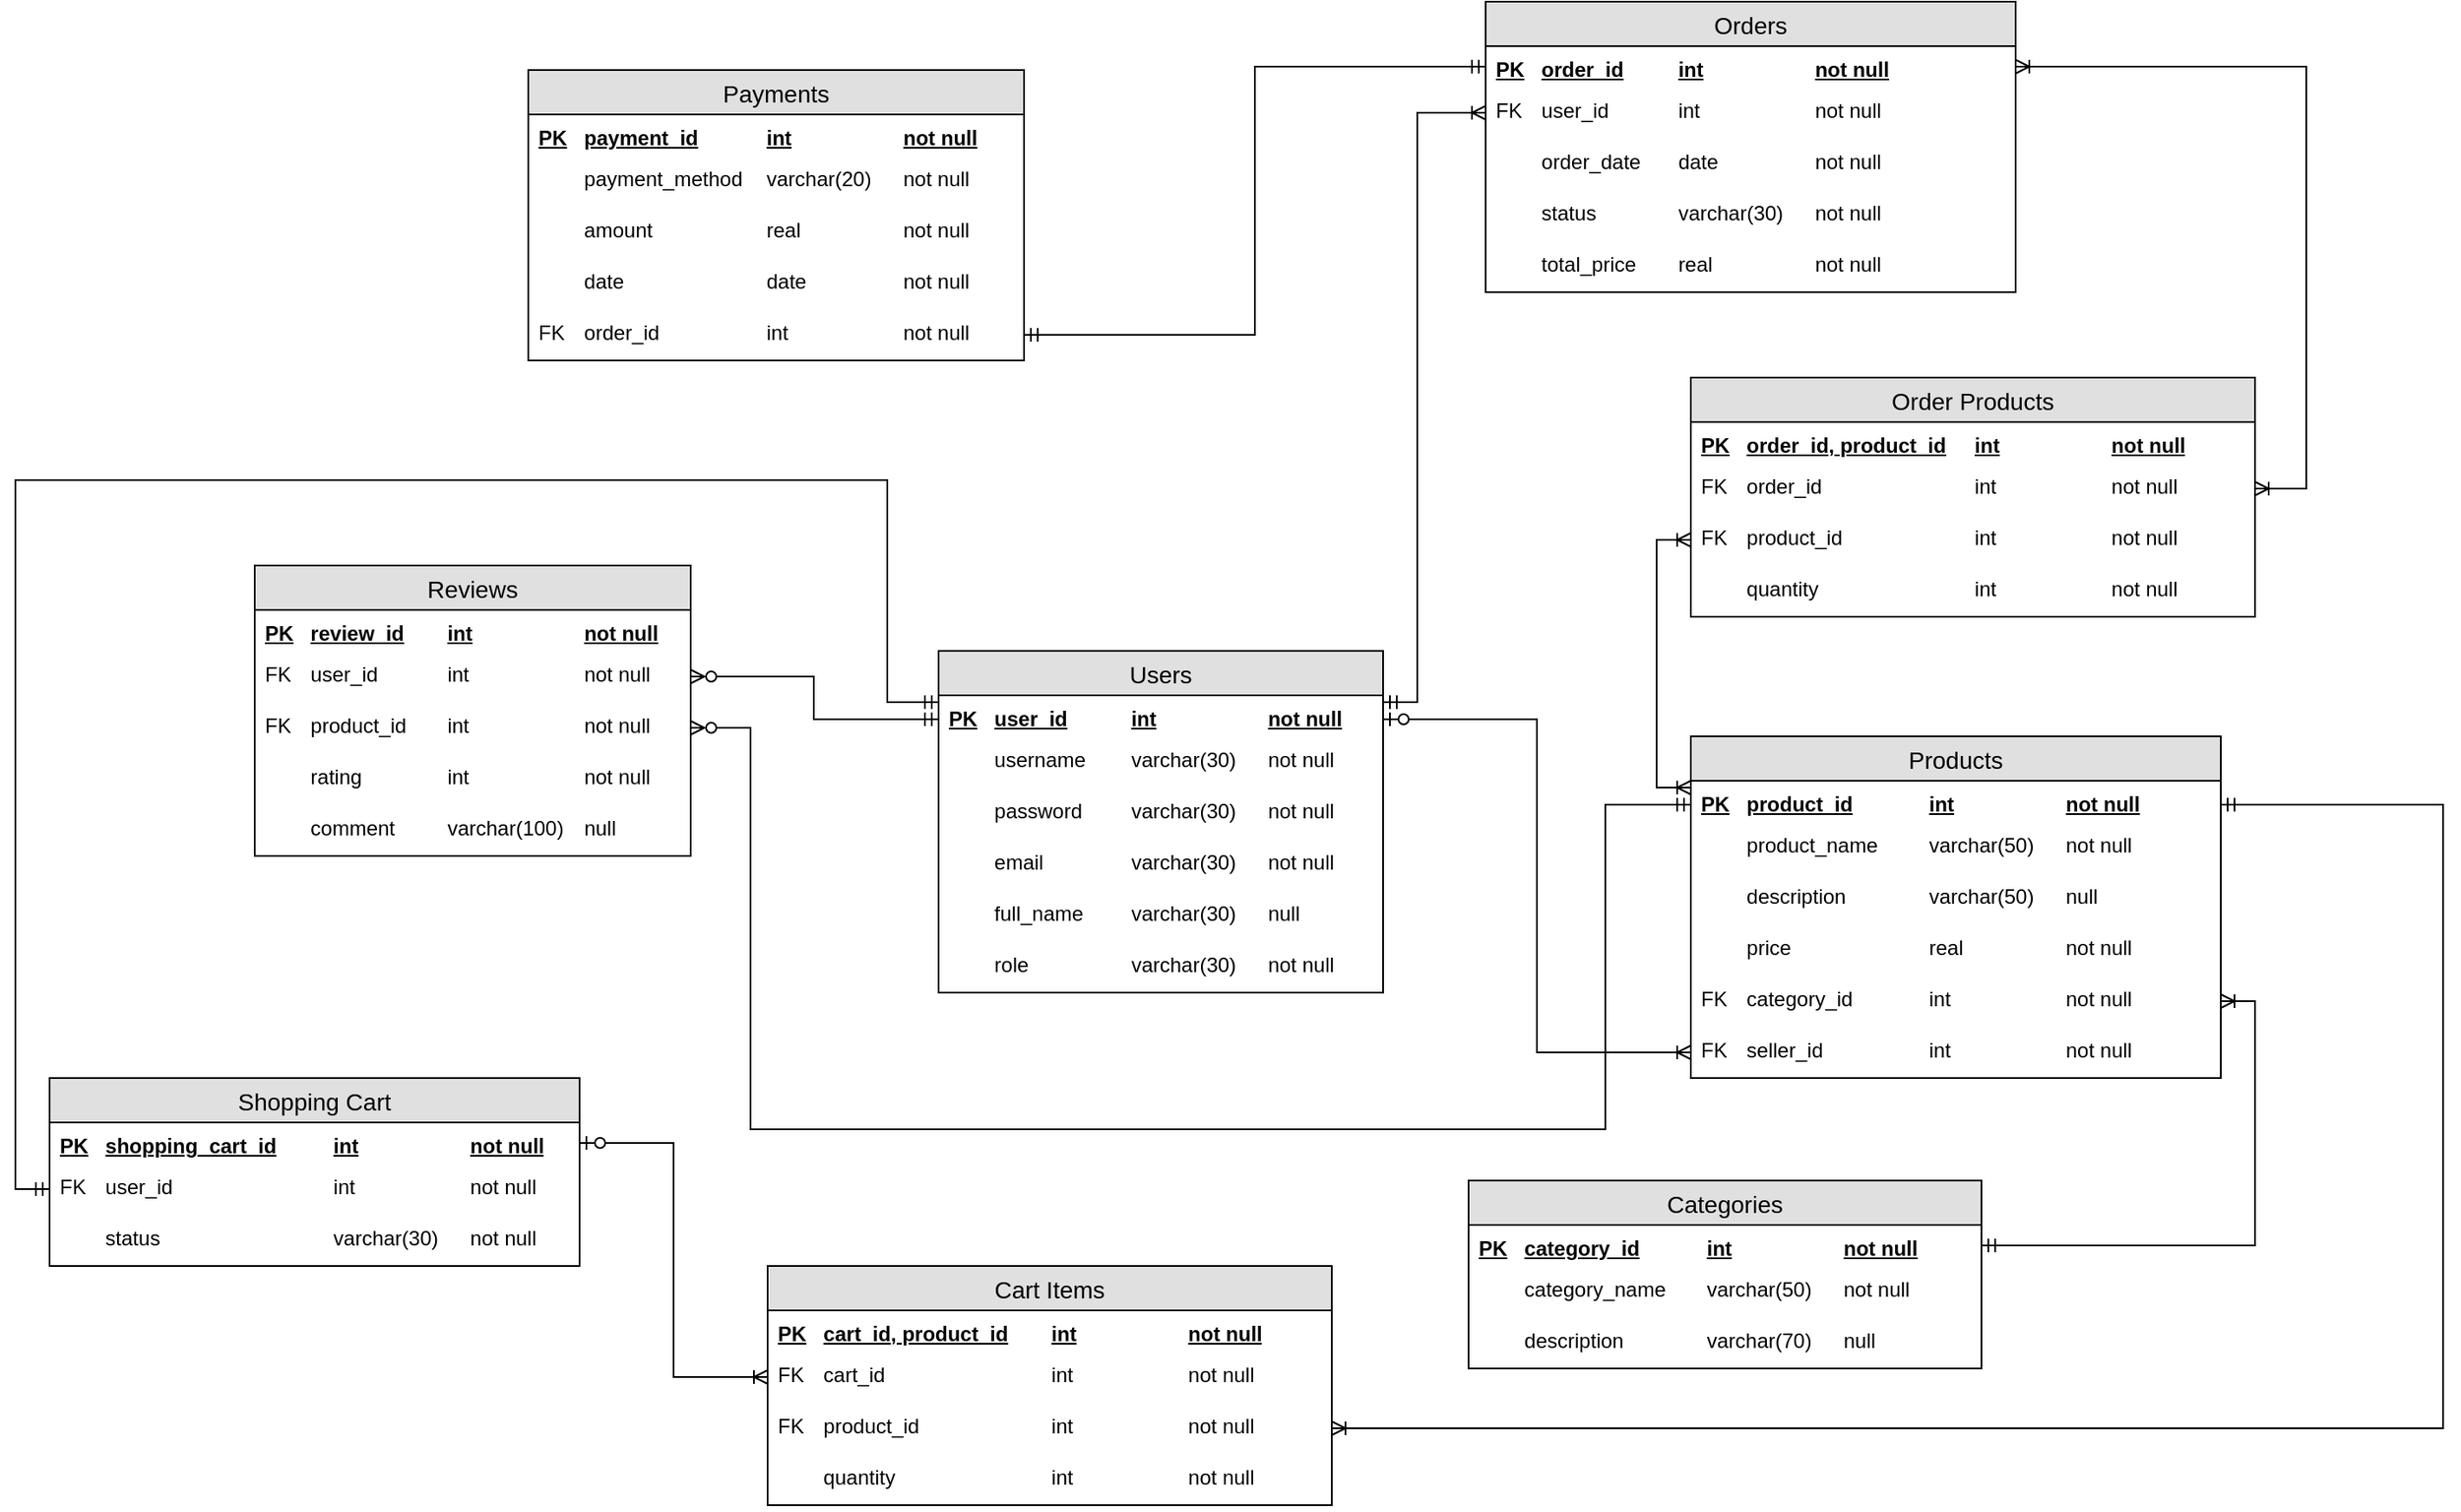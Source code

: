 <mxfile version="24.9.1">
  <diagram name="Страница-1" id="bAq_oyOtdO3uQ20g-3QO">
    <mxGraphModel grid="1" page="1" gridSize="10" guides="1" tooltips="1" connect="1" arrows="1" fold="1" pageScale="1" pageWidth="827" pageHeight="1169" math="0" shadow="0">
      <root>
        <mxCell id="0" />
        <mxCell id="1" parent="0" />
        <mxCell id="aNK-m1RsVp6cbthHz4e0-14" value="Users" style="swimlane;fontStyle=0;childLayout=stackLayout;horizontal=1;startSize=26;horizontalStack=0;resizeParent=1;resizeParentMax=0;resizeLast=0;collapsible=1;marginBottom=0;align=center;fontSize=14;fillColor=#E0E0E0;" vertex="1" parent="1">
          <mxGeometry x="190" y="480" width="260" height="200" as="geometry" />
        </mxCell>
        <mxCell id="aNK-m1RsVp6cbthHz4e0-15" value="&lt;span style=&quot;font-weight: 700; text-decoration-line: underline;&quot;&gt;PK&lt;span style=&quot;white-space: pre;&quot;&gt;&#x9;&lt;/span&gt;user_id&lt;/span&gt;&lt;span style=&quot;font-weight: 700; white-space: pre;&quot;&gt;&#x9;&lt;/span&gt;&lt;span style=&quot;font-weight: 700; white-space: pre;&quot;&gt;&#x9;&lt;/span&gt;&lt;span style=&quot;font-weight: 700; text-decoration-line: underline;&quot;&gt;int&lt;/span&gt;&lt;span style=&quot;font-weight: 700; white-space: pre;&quot;&gt;&#x9;&lt;/span&gt;&lt;span style=&quot;font-weight: 700; white-space: pre;&quot;&gt;&#x9;&lt;span style=&quot;white-space: pre;&quot;&gt;&#x9;&lt;/span&gt;&lt;/span&gt;&lt;span style=&quot;font-weight: 700; text-decoration-line: underline;&quot;&gt;not null&lt;/span&gt;" style="text;strokeColor=none;fillColor=none;spacingLeft=4;spacingRight=4;overflow=hidden;rotatable=0;points=[[0,0.5],[1,0.5]];portConstraint=eastwest;fontSize=12;whiteSpace=wrap;html=1;" vertex="1" parent="aNK-m1RsVp6cbthHz4e0-14">
          <mxGeometry y="26" width="260" height="24" as="geometry" />
        </mxCell>
        <mxCell id="aNK-m1RsVp6cbthHz4e0-16" value="&lt;span style=&quot;white-space: pre;&quot;&gt;&#x9;&lt;/span&gt;username&amp;nbsp;&lt;span style=&quot;white-space: pre;&quot;&gt;&#x9;&lt;/span&gt;varchar(30)&lt;span style=&quot;white-space: pre;&quot;&gt;&#x9;&lt;/span&gt;not null" style="text;strokeColor=none;fillColor=none;spacingLeft=4;spacingRight=4;overflow=hidden;rotatable=0;points=[[0,0.5],[1,0.5]];portConstraint=eastwest;fontSize=12;whiteSpace=wrap;html=1;" vertex="1" parent="aNK-m1RsVp6cbthHz4e0-14">
          <mxGeometry y="50" width="260" height="30" as="geometry" />
        </mxCell>
        <mxCell id="aNK-m1RsVp6cbthHz4e0-17" value="&lt;span style=&quot;white-space: pre;&quot;&gt;&#x9;&lt;/span&gt;password&amp;nbsp;&lt;span style=&quot;white-space: pre;&quot;&gt;&#x9;&lt;/span&gt;varchar(30)&amp;nbsp;&lt;span style=&quot;white-space: pre;&quot;&gt;&#x9;&lt;/span&gt;not null" style="text;strokeColor=none;fillColor=none;spacingLeft=4;spacingRight=4;overflow=hidden;rotatable=0;points=[[0,0.5],[1,0.5]];portConstraint=eastwest;fontSize=12;whiteSpace=wrap;html=1;" vertex="1" parent="aNK-m1RsVp6cbthHz4e0-14">
          <mxGeometry y="80" width="260" height="30" as="geometry" />
        </mxCell>
        <mxCell id="aNK-m1RsVp6cbthHz4e0-19" value="&lt;span style=&quot;white-space: pre;&quot;&gt;&#x9;&lt;/span&gt;email&lt;span style=&quot;white-space: pre;&quot;&gt;&#x9;&lt;/span&gt;&lt;span style=&quot;white-space: pre;&quot;&gt;&#x9;&lt;/span&gt;varchar(30)&amp;nbsp;&lt;span style=&quot;white-space: pre;&quot;&gt;&#x9;&lt;/span&gt;not null" style="text;strokeColor=none;fillColor=none;spacingLeft=4;spacingRight=4;overflow=hidden;rotatable=0;points=[[0,0.5],[1,0.5]];portConstraint=eastwest;fontSize=12;whiteSpace=wrap;html=1;" vertex="1" parent="aNK-m1RsVp6cbthHz4e0-14">
          <mxGeometry y="110" width="260" height="30" as="geometry" />
        </mxCell>
        <mxCell id="aNK-m1RsVp6cbthHz4e0-20" value="&lt;span style=&quot;white-space: pre;&quot;&gt;&#x9;&lt;/span&gt;full_name&lt;span style=&quot;white-space: pre;&quot;&gt;&#x9;&lt;/span&gt;varchar(30)&amp;nbsp;&lt;span style=&quot;white-space: pre;&quot;&gt;&#x9;&lt;/span&gt;null" style="text;strokeColor=none;fillColor=none;spacingLeft=4;spacingRight=4;overflow=hidden;rotatable=0;points=[[0,0.5],[1,0.5]];portConstraint=eastwest;fontSize=12;whiteSpace=wrap;html=1;" vertex="1" parent="aNK-m1RsVp6cbthHz4e0-14">
          <mxGeometry y="140" width="260" height="30" as="geometry" />
        </mxCell>
        <mxCell id="aNK-m1RsVp6cbthHz4e0-21" value="&lt;span style=&quot;white-space: pre;&quot;&gt;&#x9;&lt;/span&gt;role&lt;span style=&quot;white-space: pre;&quot;&gt;&#x9;&lt;/span&gt;&lt;span style=&quot;white-space: pre;&quot;&gt;&#x9;&lt;/span&gt;&lt;span style=&quot;white-space: pre;&quot;&gt;&#x9;&lt;/span&gt;varchar(30)&amp;nbsp;&lt;span style=&quot;white-space: pre;&quot;&gt;&#x9;&lt;/span&gt;not null" style="text;strokeColor=none;fillColor=none;spacingLeft=4;spacingRight=4;overflow=hidden;rotatable=0;points=[[0,0.5],[1,0.5]];portConstraint=eastwest;fontSize=12;whiteSpace=wrap;html=1;" vertex="1" parent="aNK-m1RsVp6cbthHz4e0-14">
          <mxGeometry y="170" width="260" height="30" as="geometry" />
        </mxCell>
        <mxCell id="aNK-m1RsVp6cbthHz4e0-22" value="Categories" style="swimlane;fontStyle=0;childLayout=stackLayout;horizontal=1;startSize=26;horizontalStack=0;resizeParent=1;resizeParentMax=0;resizeLast=0;collapsible=1;marginBottom=0;align=center;fontSize=14;fillColor=#E0E0E0;" vertex="1" parent="1">
          <mxGeometry x="500" y="790" width="300" height="110" as="geometry" />
        </mxCell>
        <mxCell id="aNK-m1RsVp6cbthHz4e0-23" value="&lt;span style=&quot;font-weight: 700; text-decoration-line: underline;&quot;&gt;PK&lt;span style=&quot;white-space: pre;&quot;&gt;&#x9;&lt;/span&gt;category_id&lt;/span&gt;&lt;span style=&quot;font-weight: 700; white-space: pre;&quot;&gt;&#x9;&lt;span style=&quot;white-space: pre;&quot;&gt;&#x9;&lt;/span&gt;&lt;/span&gt;&lt;span style=&quot;font-weight: 700; text-decoration-line: underline;&quot;&gt;int&lt;/span&gt;&lt;span style=&quot;font-weight: 700; white-space: pre;&quot;&gt;&#x9;&lt;/span&gt;&lt;span style=&quot;font-weight: 700; white-space: pre;&quot;&gt;&#x9;&lt;span style=&quot;white-space: pre;&quot;&gt;&#x9;&lt;/span&gt;&lt;/span&gt;&lt;span style=&quot;font-weight: 700; text-decoration-line: underline;&quot;&gt;not null&lt;/span&gt;" style="text;strokeColor=none;fillColor=none;spacingLeft=4;spacingRight=4;overflow=hidden;rotatable=0;points=[[0,0.5],[1,0.5]];portConstraint=eastwest;fontSize=12;whiteSpace=wrap;html=1;" vertex="1" parent="aNK-m1RsVp6cbthHz4e0-22">
          <mxGeometry y="26" width="300" height="24" as="geometry" />
        </mxCell>
        <mxCell id="aNK-m1RsVp6cbthHz4e0-24" value="&lt;span style=&quot;white-space: pre;&quot;&gt;&#x9;&lt;/span&gt;category_name&lt;span style=&quot;white-space: pre;&quot;&gt;&#x9;&lt;/span&gt;varchar(50)&lt;span style=&quot;white-space: pre;&quot;&gt;&#x9;&lt;/span&gt;not null" style="text;strokeColor=none;fillColor=none;spacingLeft=4;spacingRight=4;overflow=hidden;rotatable=0;points=[[0,0.5],[1,0.5]];portConstraint=eastwest;fontSize=12;whiteSpace=wrap;html=1;" vertex="1" parent="aNK-m1RsVp6cbthHz4e0-22">
          <mxGeometry y="50" width="300" height="30" as="geometry" />
        </mxCell>
        <mxCell id="aNK-m1RsVp6cbthHz4e0-25" value="&lt;span style=&quot;white-space: pre;&quot;&gt;&#x9;&lt;/span&gt;description&amp;nbsp;&lt;span style=&quot;white-space: pre;&quot;&gt;&#x9;&lt;span style=&quot;white-space: pre;&quot;&gt;&#x9;&lt;/span&gt;&lt;/span&gt;varchar(70)&amp;nbsp;&lt;span style=&quot;white-space: pre;&quot;&gt;&#x9;&lt;/span&gt;null" style="text;strokeColor=none;fillColor=none;spacingLeft=4;spacingRight=4;overflow=hidden;rotatable=0;points=[[0,0.5],[1,0.5]];portConstraint=eastwest;fontSize=12;whiteSpace=wrap;html=1;" vertex="1" parent="aNK-m1RsVp6cbthHz4e0-22">
          <mxGeometry y="80" width="300" height="30" as="geometry" />
        </mxCell>
        <mxCell id="aNK-m1RsVp6cbthHz4e0-30" value="Products" style="swimlane;fontStyle=0;childLayout=stackLayout;horizontal=1;startSize=26;horizontalStack=0;resizeParent=1;resizeParentMax=0;resizeLast=0;collapsible=1;marginBottom=0;align=center;fontSize=14;fillColor=#E0E0E0;" vertex="1" parent="1">
          <mxGeometry x="630" y="530" width="310" height="200" as="geometry" />
        </mxCell>
        <mxCell id="aNK-m1RsVp6cbthHz4e0-31" value="&lt;span style=&quot;font-weight: 700; text-decoration-line: underline;&quot;&gt;PK&lt;span style=&quot;white-space: pre;&quot;&gt;&#x9;&lt;/span&gt;product_id&lt;/span&gt;&lt;span style=&quot;font-size: 9pt; line-height: 107%; font-family: Helvetica, sans-serif;&quot;&gt;&amp;nbsp;&lt;/span&gt;&lt;span style=&quot;font-weight: 700; white-space: pre;&quot;&gt;&#x9;&lt;/span&gt;&lt;span style=&quot;font-weight: 700; white-space: pre;&quot;&gt;&#x9;&lt;/span&gt;&lt;span style=&quot;font-weight: 700; text-decoration-line: underline;&quot;&gt;int&lt;/span&gt;&lt;span style=&quot;font-weight: 700; white-space: pre;&quot;&gt;&#x9;&lt;/span&gt;&lt;span style=&quot;font-weight: 700; white-space: pre;&quot;&gt;&#x9;&lt;span style=&quot;white-space: pre;&quot;&gt;&#x9;&lt;/span&gt;&lt;/span&gt;&lt;span style=&quot;font-weight: 700; text-decoration-line: underline;&quot;&gt;not null&lt;/span&gt;" style="text;strokeColor=none;fillColor=none;spacingLeft=4;spacingRight=4;overflow=hidden;rotatable=0;points=[[0,0.5],[1,0.5]];portConstraint=eastwest;fontSize=12;whiteSpace=wrap;html=1;" vertex="1" parent="aNK-m1RsVp6cbthHz4e0-30">
          <mxGeometry y="26" width="310" height="24" as="geometry" />
        </mxCell>
        <mxCell id="aNK-m1RsVp6cbthHz4e0-32" value="&lt;span style=&quot;white-space: pre;&quot;&gt;&#x9;&lt;/span&gt;&lt;span style=&quot;font-size: 9pt; line-height: 107%; font-family: Helvetica, sans-serif;&quot;&gt;product_name&lt;/span&gt;&amp;nbsp;&lt;span style=&quot;white-space: pre;&quot;&gt;&#x9;&lt;/span&gt;varchar(50)&lt;span style=&quot;white-space: pre;&quot;&gt;&#x9;&lt;/span&gt;not null" style="text;strokeColor=none;fillColor=none;spacingLeft=4;spacingRight=4;overflow=hidden;rotatable=0;points=[[0,0.5],[1,0.5]];portConstraint=eastwest;fontSize=12;whiteSpace=wrap;html=1;" vertex="1" parent="aNK-m1RsVp6cbthHz4e0-30">
          <mxGeometry y="50" width="310" height="30" as="geometry" />
        </mxCell>
        <mxCell id="aNK-m1RsVp6cbthHz4e0-33" value="&lt;span style=&quot;white-space: pre;&quot;&gt;&#x9;&lt;/span&gt;&lt;span style=&quot;font-size:9.0pt;line-height:107%;&lt;br/&gt;font-family:&amp;quot;Helvetica&amp;quot;,sans-serif;mso-fareast-font-family:Calibri;mso-fareast-theme-font:&lt;br/&gt;minor-latin;mso-font-kerning:0pt;mso-ansi-language:BG;mso-fareast-language:&lt;br/&gt;EN-US;mso-bidi-language:AR-SA&quot;&gt;description&lt;span style=&quot;white-space: pre;&quot;&gt;&#x9;&lt;/span&gt;&lt;span style=&quot;white-space: pre;&quot;&gt;&#x9;&lt;/span&gt;v&lt;/span&gt;archar(50)&amp;nbsp;&lt;span style=&quot;white-space: pre;&quot;&gt;&#x9;&lt;/span&gt;null" style="text;strokeColor=none;fillColor=none;spacingLeft=4;spacingRight=4;overflow=hidden;rotatable=0;points=[[0,0.5],[1,0.5]];portConstraint=eastwest;fontSize=12;whiteSpace=wrap;html=1;" vertex="1" parent="aNK-m1RsVp6cbthHz4e0-30">
          <mxGeometry y="80" width="310" height="30" as="geometry" />
        </mxCell>
        <mxCell id="aNK-m1RsVp6cbthHz4e0-34" value="&lt;span style=&quot;white-space: pre;&quot;&gt;&#x9;&lt;/span&gt;&lt;span style=&quot;font-size:9.0pt;line-height:107%;&lt;br/&gt;font-family:&amp;quot;Helvetica&amp;quot;,sans-serif;mso-fareast-font-family:Calibri;mso-fareast-theme-font:&lt;br/&gt;minor-latin;mso-font-kerning:0pt;mso-ansi-language:BG;mso-fareast-language:&lt;br/&gt;EN-US;mso-bidi-language:AR-SA&quot;&gt;price&amp;nbsp;&lt;/span&gt;&lt;span style=&quot;white-space: pre;&quot;&gt;&#x9;&lt;/span&gt;&lt;span style=&quot;white-space: pre;&quot;&gt;&#x9;&lt;span style=&quot;white-space: pre;&quot;&gt;&#x9;&lt;/span&gt;r&lt;/span&gt;eal&lt;span style=&quot;white-space: pre;&quot;&gt;&#x9;&lt;/span&gt;&lt;span style=&quot;white-space: pre;&quot;&gt;&#x9;&lt;/span&gt;&lt;span style=&quot;white-space: pre;&quot;&gt;&#x9;&lt;/span&gt;not null" style="text;strokeColor=none;fillColor=none;spacingLeft=4;spacingRight=4;overflow=hidden;rotatable=0;points=[[0,0.5],[1,0.5]];portConstraint=eastwest;fontSize=12;whiteSpace=wrap;html=1;" vertex="1" parent="aNK-m1RsVp6cbthHz4e0-30">
          <mxGeometry y="110" width="310" height="30" as="geometry" />
        </mxCell>
        <mxCell id="aNK-m1RsVp6cbthHz4e0-35" value="FK&lt;span style=&quot;white-space: pre;&quot;&gt;&#x9;&lt;/span&gt;&lt;span style=&quot;font-size:9.0pt;line-height:107%;&lt;br/&gt;font-family:&amp;quot;Helvetica&amp;quot;,sans-serif;mso-fareast-font-family:Calibri;mso-fareast-theme-font:&lt;br/&gt;minor-latin;mso-font-kerning:0pt;mso-ansi-language:BG;mso-fareast-language:&lt;br/&gt;EN-US;mso-bidi-language:AR-SA&quot;&gt;category_id&lt;/span&gt;&lt;span style=&quot;white-space: pre;&quot;&gt;&#x9;&lt;span style=&quot;white-space: pre;&quot;&gt;&#x9;&lt;/span&gt;&lt;/span&gt;int&lt;span style=&quot;white-space: pre;&quot;&gt;&#x9;&lt;/span&gt;&lt;span style=&quot;white-space: pre;&quot;&gt;&#x9;&lt;/span&gt;&amp;nbsp;&lt;span style=&quot;white-space: pre;&quot;&gt;&#x9;&lt;/span&gt;not null" style="text;strokeColor=none;fillColor=none;spacingLeft=4;spacingRight=4;overflow=hidden;rotatable=0;points=[[0,0.5],[1,0.5]];portConstraint=eastwest;fontSize=12;whiteSpace=wrap;html=1;" vertex="1" parent="aNK-m1RsVp6cbthHz4e0-30">
          <mxGeometry y="140" width="310" height="30" as="geometry" />
        </mxCell>
        <mxCell id="aNK-m1RsVp6cbthHz4e0-36" value="FK&lt;span style=&quot;white-space: pre;&quot;&gt;&#x9;&lt;/span&gt;&lt;span style=&quot;font-size:9.0pt;line-height:107%;&lt;br/&gt;font-family:&amp;quot;Helvetica&amp;quot;,sans-serif;mso-fareast-font-family:Calibri;mso-fareast-theme-font:&lt;br/&gt;minor-latin;mso-font-kerning:0pt;mso-ansi-language:BG;mso-fareast-language:&lt;br/&gt;EN-US;mso-bidi-language:AR-SA&quot;&gt;seller_id&amp;nbsp;&lt;/span&gt;&lt;span style=&quot;white-space: pre;&quot;&gt;&#x9;&lt;/span&gt;&lt;span style=&quot;white-space: pre;&quot;&gt;&#x9;&lt;/span&gt;&lt;span style=&quot;white-space: pre;&quot;&gt;&#x9;&lt;/span&gt;int&lt;span style=&quot;white-space: pre;&quot;&gt;&#x9;&lt;/span&gt;&lt;span style=&quot;white-space: pre;&quot;&gt;&#x9;&lt;/span&gt;&amp;nbsp;&lt;span style=&quot;white-space: pre;&quot;&gt;&#x9;&lt;/span&gt;not null" style="text;strokeColor=none;fillColor=none;spacingLeft=4;spacingRight=4;overflow=hidden;rotatable=0;points=[[0,0.5],[1,0.5]];portConstraint=eastwest;fontSize=12;whiteSpace=wrap;html=1;" vertex="1" parent="aNK-m1RsVp6cbthHz4e0-30">
          <mxGeometry y="170" width="310" height="30" as="geometry" />
        </mxCell>
        <mxCell id="aNK-m1RsVp6cbthHz4e0-44" value="Orders" style="swimlane;fontStyle=0;childLayout=stackLayout;horizontal=1;startSize=26;horizontalStack=0;resizeParent=1;resizeParentMax=0;resizeLast=0;collapsible=1;marginBottom=0;align=center;fontSize=14;fillColor=#E0E0E0;" vertex="1" parent="1">
          <mxGeometry x="510" y="100" width="310" height="170" as="geometry" />
        </mxCell>
        <mxCell id="aNK-m1RsVp6cbthHz4e0-45" value="&lt;span style=&quot;font-weight: 700; text-decoration-line: underline;&quot;&gt;PK&lt;span style=&quot;white-space: pre;&quot;&gt;&#x9;&lt;/span&gt;order_id&lt;/span&gt;&lt;span style=&quot;font-size: 9pt; line-height: 107%; font-family: Helvetica, sans-serif;&quot;&gt;&amp;nbsp;&lt;/span&gt;&lt;span style=&quot;font-weight: 700; white-space: pre;&quot;&gt;&#x9;&lt;/span&gt;&lt;span style=&quot;font-weight: 700; white-space: pre;&quot;&gt;&#x9;&lt;/span&gt;&lt;span style=&quot;font-weight: 700; text-decoration-line: underline;&quot;&gt;int&lt;/span&gt;&lt;span style=&quot;font-weight: 700; white-space: pre;&quot;&gt;&#x9;&lt;/span&gt;&lt;span style=&quot;font-weight: 700; white-space: pre;&quot;&gt;&#x9;&lt;span style=&quot;white-space: pre;&quot;&gt;&#x9;&lt;/span&gt;&lt;/span&gt;&lt;span style=&quot;font-weight: 700; text-decoration-line: underline;&quot;&gt;not null&lt;/span&gt;" style="text;strokeColor=none;fillColor=none;spacingLeft=4;spacingRight=4;overflow=hidden;rotatable=0;points=[[0,0.5],[1,0.5]];portConstraint=eastwest;fontSize=12;whiteSpace=wrap;html=1;" vertex="1" parent="aNK-m1RsVp6cbthHz4e0-44">
          <mxGeometry y="26" width="310" height="24" as="geometry" />
        </mxCell>
        <mxCell id="aNK-m1RsVp6cbthHz4e0-46" value="FK&lt;span style=&quot;white-space: pre;&quot;&gt;&#x9;&lt;/span&gt;&lt;span style=&quot;font-size: 9pt; line-height: 107%; font-family: Helvetica, sans-serif;&quot;&gt;user_id&lt;span style=&quot;white-space: pre;&quot;&gt;&#x9;&lt;/span&gt;&lt;span style=&quot;white-space: pre;&quot;&gt;&#x9;&lt;/span&gt;&lt;/span&gt;int&lt;span style=&quot;white-space: pre;&quot;&gt;&#x9;&lt;/span&gt;&lt;span style=&quot;white-space: pre;&quot;&gt;&#x9;&lt;/span&gt;&lt;span style=&quot;white-space: pre;&quot;&gt;&#x9;&lt;/span&gt;not null" style="text;strokeColor=none;fillColor=none;spacingLeft=4;spacingRight=4;overflow=hidden;rotatable=0;points=[[0,0.5],[1,0.5]];portConstraint=eastwest;fontSize=12;whiteSpace=wrap;html=1;" vertex="1" parent="aNK-m1RsVp6cbthHz4e0-44">
          <mxGeometry y="50" width="310" height="30" as="geometry" />
        </mxCell>
        <mxCell id="aNK-m1RsVp6cbthHz4e0-47" value="&lt;span style=&quot;font-size:9.0pt;line-height:107%;&lt;br/&gt;font-family:&amp;quot;Helvetica&amp;quot;,sans-serif;mso-fareast-font-family:Calibri;mso-fareast-theme-font:&lt;br/&gt;minor-latin;mso-font-kerning:0pt;mso-ansi-language:BG;mso-fareast-language:&lt;br/&gt;EN-US;mso-bidi-language:AR-SA&quot;&gt;&lt;span style=&quot;white-space: pre;&quot;&gt;&#x9;&lt;/span&gt;order_date&amp;nbsp;&lt;/span&gt;&lt;span style=&quot;font-size:9.0pt;line-height:107%;&lt;br/&gt;font-family:&amp;quot;Helvetica&amp;quot;,sans-serif;mso-fareast-font-family:Calibri;mso-fareast-theme-font:&lt;br/&gt;minor-latin;mso-font-kerning:0pt;mso-ansi-language:BG;mso-fareast-language:&lt;br/&gt;EN-US;mso-bidi-language:AR-SA&quot;&gt;&lt;span style=&quot;white-space: pre;&quot;&gt;&#x9;&lt;/span&gt;date&lt;span style=&quot;white-space: pre;&quot;&gt;&#x9;&lt;/span&gt;&lt;span style=&quot;white-space: pre;&quot;&gt;&#x9;&lt;/span&gt;&lt;span style=&quot;white-space: pre;&quot;&gt;&#x9;&lt;/span&gt;&lt;/span&gt;not null" style="text;strokeColor=none;fillColor=none;spacingLeft=4;spacingRight=4;overflow=hidden;rotatable=0;points=[[0,0.5],[1,0.5]];portConstraint=eastwest;fontSize=12;whiteSpace=wrap;html=1;" vertex="1" parent="aNK-m1RsVp6cbthHz4e0-44">
          <mxGeometry y="80" width="310" height="30" as="geometry" />
        </mxCell>
        <mxCell id="aNK-m1RsVp6cbthHz4e0-48" value="&lt;span style=&quot;font-family: Helvetica, sans-serif; font-size: 9pt; background-color: initial;&quot;&gt;&lt;span style=&quot;white-space: pre;&quot;&gt;&#x9;&lt;/span&gt;status&lt;span style=&quot;white-space: pre;&quot;&gt;&#x9;&lt;/span&gt;&lt;span style=&quot;white-space: pre;&quot;&gt;&#x9;&lt;/span&gt;varchar(30)&lt;span style=&quot;white-space: pre;&quot;&gt;&#x9;&lt;/span&gt;not null&lt;/span&gt;&lt;p style=&quot;margin-bottom:0cm;margin-bottom:.0001pt;line-height:&lt;br/&gt;normal;mso-layout-grid-align:none;text-autospace:none&quot; class=&quot;MsoNormal&quot;&gt;&lt;span style=&quot;font-size:&lt;br/&gt;9.0pt;font-family:&amp;quot;Helvetica&amp;quot;,sans-serif;mso-font-kerning:0pt&quot;&gt;&lt;/span&gt;&lt;/p&gt;" style="text;strokeColor=none;fillColor=none;spacingLeft=4;spacingRight=4;overflow=hidden;rotatable=0;points=[[0,0.5],[1,0.5]];portConstraint=eastwest;fontSize=12;whiteSpace=wrap;html=1;" vertex="1" parent="aNK-m1RsVp6cbthHz4e0-44">
          <mxGeometry y="110" width="310" height="30" as="geometry" />
        </mxCell>
        <mxCell id="aNK-m1RsVp6cbthHz4e0-49" value="&lt;span style=&quot;white-space: pre;&quot;&gt;&#x9;&lt;/span&gt;total_price&lt;span style=&quot;white-space: pre;&quot;&gt;&#x9;&lt;/span&gt;real&lt;span style=&quot;white-space: pre;&quot;&gt;&#x9;&lt;/span&gt;&lt;span style=&quot;white-space: pre;&quot;&gt;&#x9;&lt;/span&gt;&lt;span style=&quot;white-space: pre;&quot;&gt;&#x9;&lt;/span&gt;not null" style="text;strokeColor=none;fillColor=none;spacingLeft=4;spacingRight=4;overflow=hidden;rotatable=0;points=[[0,0.5],[1,0.5]];portConstraint=eastwest;fontSize=12;whiteSpace=wrap;html=1;" vertex="1" parent="aNK-m1RsVp6cbthHz4e0-44">
          <mxGeometry y="140" width="310" height="30" as="geometry" />
        </mxCell>
        <mxCell id="aNK-m1RsVp6cbthHz4e0-51" value="Shopping Cart" style="swimlane;fontStyle=0;childLayout=stackLayout;horizontal=1;startSize=26;horizontalStack=0;resizeParent=1;resizeParentMax=0;resizeLast=0;collapsible=1;marginBottom=0;align=center;fontSize=14;fillColor=#E0E0E0;" vertex="1" parent="1">
          <mxGeometry x="-330" y="730" width="310" height="110" as="geometry" />
        </mxCell>
        <mxCell id="aNK-m1RsVp6cbthHz4e0-52" value="&lt;span style=&quot;font-weight: 700; text-decoration-line: underline;&quot;&gt;PK&lt;span style=&quot;white-space: pre;&quot;&gt;&#x9;&lt;/span&gt;shopping_cart_id&lt;/span&gt;&lt;span style=&quot;font-size: 9pt; line-height: 107%; font-family: Helvetica, sans-serif;&quot;&gt;&amp;nbsp;&lt;/span&gt;&lt;span style=&quot;font-weight: 700; white-space: pre;&quot;&gt;&#x9;&lt;/span&gt;&lt;span style=&quot;font-weight: 700; white-space: pre;&quot;&gt;&#x9;&lt;/span&gt;&lt;span style=&quot;font-weight: 700; text-decoration-line: underline;&quot;&gt;int&lt;/span&gt;&lt;span style=&quot;font-weight: 700; white-space: pre;&quot;&gt;&#x9;&lt;/span&gt;&lt;span style=&quot;font-weight: 700; white-space: pre;&quot;&gt;&#x9;&lt;span style=&quot;white-space: pre;&quot;&gt;&#x9;&lt;/span&gt;&lt;/span&gt;&lt;span style=&quot;font-weight: 700; text-decoration-line: underline;&quot;&gt;not null&lt;/span&gt;" style="text;strokeColor=none;fillColor=none;spacingLeft=4;spacingRight=4;overflow=hidden;rotatable=0;points=[[0,0.5],[1,0.5]];portConstraint=eastwest;fontSize=12;whiteSpace=wrap;html=1;" vertex="1" parent="aNK-m1RsVp6cbthHz4e0-51">
          <mxGeometry y="26" width="310" height="24" as="geometry" />
        </mxCell>
        <mxCell id="aNK-m1RsVp6cbthHz4e0-53" value="FK&lt;span style=&quot;white-space: pre;&quot;&gt;&#x9;&lt;/span&gt;&lt;span style=&quot;font-size: 9pt; line-height: 107%; font-family: Helvetica, sans-serif;&quot;&gt;user_id&lt;span style=&quot;white-space: pre;&quot;&gt;&#x9;&lt;/span&gt;&lt;span style=&quot;white-space: pre;&quot;&gt;&#x9;&lt;span style=&quot;white-space: pre;&quot;&gt;&#x9;&lt;/span&gt;&lt;span style=&quot;white-space: pre;&quot;&gt;&#x9;&lt;/span&gt;&lt;/span&gt;&lt;/span&gt;int&lt;span style=&quot;white-space: pre;&quot;&gt;&#x9;&lt;/span&gt;&lt;span style=&quot;white-space: pre;&quot;&gt;&#x9;&lt;/span&gt;&lt;span style=&quot;white-space: pre;&quot;&gt;&#x9;&lt;/span&gt;not null" style="text;strokeColor=none;fillColor=none;spacingLeft=4;spacingRight=4;overflow=hidden;rotatable=0;points=[[0,0.5],[1,0.5]];portConstraint=eastwest;fontSize=12;whiteSpace=wrap;html=1;" vertex="1" parent="aNK-m1RsVp6cbthHz4e0-51">
          <mxGeometry y="50" width="310" height="30" as="geometry" />
        </mxCell>
        <mxCell id="aNK-m1RsVp6cbthHz4e0-55" value="&lt;span style=&quot;font-family: Helvetica, sans-serif; font-size: 9pt; background-color: initial;&quot;&gt;&lt;span style=&quot;white-space: pre;&quot;&gt;&#x9;&lt;/span&gt;status&lt;span style=&quot;white-space: pre;&quot;&gt;&#x9;&lt;/span&gt;&lt;span style=&quot;white-space: pre;&quot;&gt;&#x9;&lt;span style=&quot;white-space: pre;&quot;&gt;&#x9;&lt;/span&gt;&lt;span style=&quot;white-space: pre;&quot;&gt;&#x9;&lt;/span&gt;&lt;/span&gt;varchar(30)&lt;span style=&quot;white-space: pre;&quot;&gt;&#x9;&lt;/span&gt;not null&lt;/span&gt;&lt;p style=&quot;margin-bottom:0cm;margin-bottom:.0001pt;line-height:&lt;br/&gt;normal;mso-layout-grid-align:none;text-autospace:none&quot; class=&quot;MsoNormal&quot;&gt;&lt;span style=&quot;font-size:&lt;br/&gt;9.0pt;font-family:&amp;quot;Helvetica&amp;quot;,sans-serif;mso-font-kerning:0pt&quot;&gt;&lt;/span&gt;&lt;/p&gt;" style="text;strokeColor=none;fillColor=none;spacingLeft=4;spacingRight=4;overflow=hidden;rotatable=0;points=[[0,0.5],[1,0.5]];portConstraint=eastwest;fontSize=12;whiteSpace=wrap;html=1;" vertex="1" parent="aNK-m1RsVp6cbthHz4e0-51">
          <mxGeometry y="80" width="310" height="30" as="geometry" />
        </mxCell>
        <mxCell id="aNK-m1RsVp6cbthHz4e0-102" style="edgeStyle=orthogonalEdgeStyle;rounded=0;orthogonalLoop=1;jettySize=auto;html=1;exitX=1;exitY=0.5;exitDx=0;exitDy=0;endArrow=ERmandOne;endFill=0;startArrow=ERzeroToMany;startFill=0;" edge="1" parent="1" source="aNK-m1RsVp6cbthHz4e0-60" target="aNK-m1RsVp6cbthHz4e0-31">
          <mxGeometry relative="1" as="geometry">
            <Array as="points">
              <mxPoint x="80" y="525" />
              <mxPoint x="80" y="760" />
              <mxPoint x="580" y="760" />
              <mxPoint x="580" y="570" />
            </Array>
          </mxGeometry>
        </mxCell>
        <mxCell id="aNK-m1RsVp6cbthHz4e0-57" value="Reviews" style="swimlane;fontStyle=0;childLayout=stackLayout;horizontal=1;startSize=26;horizontalStack=0;resizeParent=1;resizeParentMax=0;resizeLast=0;collapsible=1;marginBottom=0;align=center;fontSize=14;fillColor=#E0E0E0;" vertex="1" parent="1">
          <mxGeometry x="-210" y="430" width="255" height="170" as="geometry" />
        </mxCell>
        <mxCell id="aNK-m1RsVp6cbthHz4e0-58" value="&lt;span style=&quot;font-weight: 700; text-decoration-line: underline;&quot;&gt;PK&lt;span style=&quot;white-space: pre;&quot;&gt;&#x9;&lt;/span&gt;review_id&lt;/span&gt;&lt;span style=&quot;font-size: 9pt; line-height: 107%; font-family: Helvetica, sans-serif;&quot;&gt;&amp;nbsp;&lt;/span&gt;&lt;span style=&quot;font-weight: 700; white-space: pre;&quot;&gt;&#x9;&lt;/span&gt;&lt;span style=&quot;font-weight: 700; text-decoration-line: underline;&quot;&gt;int&lt;/span&gt;&lt;span style=&quot;font-weight: 700; white-space: pre;&quot;&gt;&#x9;&lt;/span&gt;&lt;span style=&quot;font-weight: 700; white-space: pre;&quot;&gt;&#x9;&lt;span style=&quot;white-space: pre;&quot;&gt;&#x9;&lt;/span&gt;&lt;/span&gt;&lt;span style=&quot;font-weight: 700; text-decoration-line: underline;&quot;&gt;not null&lt;/span&gt;" style="text;strokeColor=none;fillColor=none;spacingLeft=4;spacingRight=4;overflow=hidden;rotatable=0;points=[[0,0.5],[1,0.5]];portConstraint=eastwest;fontSize=12;whiteSpace=wrap;html=1;" vertex="1" parent="aNK-m1RsVp6cbthHz4e0-57">
          <mxGeometry y="26" width="255" height="24" as="geometry" />
        </mxCell>
        <mxCell id="aNK-m1RsVp6cbthHz4e0-59" value="FK&lt;span style=&quot;white-space: pre;&quot;&gt;&#x9;&lt;/span&gt;&lt;span style=&quot;font-size: 9pt; line-height: 107%; font-family: Helvetica, sans-serif;&quot;&gt;user_id&lt;span style=&quot;white-space: pre;&quot;&gt;&#x9;&lt;/span&gt;&lt;span style=&quot;white-space: pre;&quot;&gt;&#x9;&lt;/span&gt;&lt;/span&gt;int&lt;span style=&quot;white-space: pre;&quot;&gt;&#x9;&lt;/span&gt;&lt;span style=&quot;white-space: pre;&quot;&gt;&#x9;&lt;/span&gt;&lt;span style=&quot;white-space: pre;&quot;&gt;&#x9;&lt;/span&gt;not null" style="text;strokeColor=none;fillColor=none;spacingLeft=4;spacingRight=4;overflow=hidden;rotatable=0;points=[[0,0.5],[1,0.5]];portConstraint=eastwest;fontSize=12;whiteSpace=wrap;html=1;" vertex="1" parent="aNK-m1RsVp6cbthHz4e0-57">
          <mxGeometry y="50" width="255" height="30" as="geometry" />
        </mxCell>
        <mxCell id="aNK-m1RsVp6cbthHz4e0-60" value="&lt;span style=&quot;font-size:9.0pt;line-height:107%;&lt;br/&gt;font-family:&amp;quot;Helvetica&amp;quot;,sans-serif;mso-fareast-font-family:Calibri;mso-fareast-theme-font:&lt;br/&gt;minor-latin;mso-font-kerning:0pt;mso-ansi-language:BG;mso-fareast-language:&lt;br/&gt;EN-US;mso-bidi-language:AR-SA&quot;&gt;FK&lt;span style=&quot;white-space: pre;&quot;&gt;&#x9;&lt;/span&gt;product_id&amp;nbsp;&lt;/span&gt;&lt;span style=&quot;font-size:9.0pt;line-height:107%;&lt;br/&gt;font-family:&amp;quot;Helvetica&amp;quot;,sans-serif;mso-fareast-font-family:Calibri;mso-fareast-theme-font:&lt;br/&gt;minor-latin;mso-font-kerning:0pt;mso-ansi-language:BG;mso-fareast-language:&lt;br/&gt;EN-US;mso-bidi-language:AR-SA&quot;&gt;&lt;span style=&quot;white-space: pre;&quot;&gt;&#x9;&lt;/span&gt;int&lt;span style=&quot;white-space: pre;&quot;&gt;&#x9;&lt;/span&gt;&lt;span style=&quot;white-space: pre;&quot;&gt;&#x9;&lt;/span&gt;&lt;span style=&quot;white-space: pre;&quot;&gt;&#x9;&lt;/span&gt;&lt;/span&gt;not null" style="text;strokeColor=none;fillColor=none;spacingLeft=4;spacingRight=4;overflow=hidden;rotatable=0;points=[[0,0.5],[1,0.5]];portConstraint=eastwest;fontSize=12;whiteSpace=wrap;html=1;" vertex="1" parent="aNK-m1RsVp6cbthHz4e0-57">
          <mxGeometry y="80" width="255" height="30" as="geometry" />
        </mxCell>
        <mxCell id="aNK-m1RsVp6cbthHz4e0-61" value="&lt;span style=&quot;font-family: Helvetica, sans-serif; font-size: 9pt; background-color: initial;&quot;&gt;&lt;span style=&quot;white-space: pre;&quot;&gt;&#x9;&lt;/span&gt;&lt;/span&gt;&lt;span style=&quot;font-size:9.0pt;line-height:107%;&lt;br/&gt;font-family:&amp;quot;Helvetica&amp;quot;,sans-serif;mso-fareast-font-family:Calibri;mso-fareast-theme-font:&lt;br/&gt;minor-latin;mso-font-kerning:0pt;mso-ansi-language:BG;mso-fareast-language:&lt;br/&gt;EN-US;mso-bidi-language:AR-SA&quot;&gt;rating&lt;/span&gt;&lt;span style=&quot;font-family: Helvetica, sans-serif; font-size: 9pt; background-color: initial;&quot;&gt;&lt;span style=&quot;white-space: pre;&quot;&gt;&#x9;&lt;/span&gt;&lt;span style=&quot;white-space: pre;&quot;&gt;&#x9;&lt;/span&gt;int&lt;span style=&quot;white-space: pre;&quot;&gt;&#x9;&lt;/span&gt;&lt;span style=&quot;white-space: pre;&quot;&gt;&#x9;&lt;/span&gt;&lt;span style=&quot;white-space: pre;&quot;&gt;&#x9;&lt;/span&gt;not null&lt;/span&gt;&lt;p style=&quot;margin-bottom:0cm;margin-bottom:.0001pt;line-height:&lt;br/&gt;normal;mso-layout-grid-align:none;text-autospace:none&quot; class=&quot;MsoNormal&quot;&gt;&lt;span style=&quot;font-size:&lt;br/&gt;9.0pt;font-family:&amp;quot;Helvetica&amp;quot;,sans-serif;mso-font-kerning:0pt&quot;&gt;&lt;/span&gt;&lt;/p&gt;" style="text;strokeColor=none;fillColor=none;spacingLeft=4;spacingRight=4;overflow=hidden;rotatable=0;points=[[0,0.5],[1,0.5]];portConstraint=eastwest;fontSize=12;whiteSpace=wrap;html=1;" vertex="1" parent="aNK-m1RsVp6cbthHz4e0-57">
          <mxGeometry y="110" width="255" height="30" as="geometry" />
        </mxCell>
        <mxCell id="aNK-m1RsVp6cbthHz4e0-62" value="&lt;span style=&quot;white-space: pre;&quot;&gt;&#x9;&lt;/span&gt;&lt;span style=&quot;font-size:9.0pt;line-height:107%;&lt;br/&gt;font-family:&amp;quot;Helvetica&amp;quot;,sans-serif;mso-fareast-font-family:Calibri;mso-fareast-theme-font:&lt;br/&gt;minor-latin;mso-font-kerning:0pt;mso-ansi-language:BG;mso-fareast-language:&lt;br/&gt;EN-US;mso-bidi-language:AR-SA&quot;&gt;comment&amp;nbsp;&lt;/span&gt;&lt;span style=&quot;white-space: pre;&quot;&gt;&#x9;&lt;/span&gt;varchar(100)&lt;span style=&quot;white-space: pre;&quot;&gt;&#x9;&lt;/span&gt;null" style="text;strokeColor=none;fillColor=none;spacingLeft=4;spacingRight=4;overflow=hidden;rotatable=0;points=[[0,0.5],[1,0.5]];portConstraint=eastwest;fontSize=12;whiteSpace=wrap;html=1;" vertex="1" parent="aNK-m1RsVp6cbthHz4e0-57">
          <mxGeometry y="140" width="255" height="30" as="geometry" />
        </mxCell>
        <mxCell id="aNK-m1RsVp6cbthHz4e0-63" value="Payments" style="swimlane;fontStyle=0;childLayout=stackLayout;horizontal=1;startSize=26;horizontalStack=0;resizeParent=1;resizeParentMax=0;resizeLast=0;collapsible=1;marginBottom=0;align=center;fontSize=14;fillColor=#E0E0E0;" vertex="1" parent="1">
          <mxGeometry x="-50" y="140" width="290" height="170" as="geometry" />
        </mxCell>
        <mxCell id="aNK-m1RsVp6cbthHz4e0-64" value="&lt;span style=&quot;font-weight: 700; text-decoration-line: underline;&quot;&gt;PK&lt;span style=&quot;white-space: pre;&quot;&gt;&#x9;&lt;/span&gt;payment_id&lt;/span&gt;&lt;span style=&quot;font-size: 9pt; line-height: 107%; font-family: Helvetica, sans-serif;&quot;&gt;&amp;nbsp;&lt;/span&gt;&lt;span style=&quot;font-weight: 700; white-space: pre;&quot;&gt;&#x9;&lt;span style=&quot;white-space: pre;&quot;&gt;&#x9;&lt;/span&gt;&lt;/span&gt;&lt;span style=&quot;font-weight: 700; text-decoration-line: underline;&quot;&gt;int&lt;/span&gt;&lt;span style=&quot;font-weight: 700; white-space: pre;&quot;&gt;&#x9;&lt;/span&gt;&lt;span style=&quot;font-weight: 700; white-space: pre;&quot;&gt;&#x9;&lt;span style=&quot;white-space: pre;&quot;&gt;&#x9;&lt;/span&gt;&lt;/span&gt;&lt;span style=&quot;font-weight: 700; text-decoration-line: underline;&quot;&gt;not null&lt;/span&gt;" style="text;strokeColor=none;fillColor=none;spacingLeft=4;spacingRight=4;overflow=hidden;rotatable=0;points=[[0,0.5],[1,0.5]];portConstraint=eastwest;fontSize=12;whiteSpace=wrap;html=1;" vertex="1" parent="aNK-m1RsVp6cbthHz4e0-63">
          <mxGeometry y="26" width="290" height="24" as="geometry" />
        </mxCell>
        <mxCell id="aNK-m1RsVp6cbthHz4e0-65" value="&lt;span style=&quot;font-size:9.0pt;line-height:107%;&lt;br/&gt;font-family:&amp;quot;Helvetica&amp;quot;,sans-serif;mso-fareast-font-family:Calibri;mso-fareast-theme-font:&lt;br/&gt;minor-latin;mso-font-kerning:0pt;mso-ansi-language:BG;mso-fareast-language:&lt;br/&gt;EN-US;mso-bidi-language:AR-SA&quot;&gt;&lt;span style=&quot;white-space: pre;&quot;&gt;&#x9;&lt;/span&gt;payment_method &lt;span style=&quot;white-space: pre;&quot;&gt;&#x9;&lt;/span&gt;varchar(20) &lt;span style=&quot;white-space: pre;&quot;&gt;&#x9;&lt;/span&gt;not null&lt;/span&gt;" style="text;strokeColor=none;fillColor=none;spacingLeft=4;spacingRight=4;overflow=hidden;rotatable=0;points=[[0,0.5],[1,0.5]];portConstraint=eastwest;fontSize=12;whiteSpace=wrap;html=1;" vertex="1" parent="aNK-m1RsVp6cbthHz4e0-63">
          <mxGeometry y="50" width="290" height="30" as="geometry" />
        </mxCell>
        <mxCell id="aNK-m1RsVp6cbthHz4e0-66" value="&lt;span style=&quot;font-size:9.0pt;line-height:107%;&lt;br/&gt;font-family:&amp;quot;Helvetica&amp;quot;,sans-serif;mso-fareast-font-family:Calibri;mso-fareast-theme-font:&lt;br/&gt;minor-latin;mso-font-kerning:0pt;mso-ansi-language:BG;mso-fareast-language:&lt;br/&gt;EN-US;mso-bidi-language:AR-SA&quot;&gt;&lt;span style=&quot;white-space: pre;&quot;&gt;&#x9;&lt;/span&gt;amount &lt;span style=&quot;white-space: pre;&quot;&gt;&#x9;&lt;/span&gt;&lt;span style=&quot;white-space: pre;&quot;&gt;&#x9;&lt;/span&gt;&lt;span style=&quot;white-space: pre;&quot;&gt;&#x9;&lt;/span&gt;real &lt;span style=&quot;white-space: pre;&quot;&gt;&#x9;&lt;/span&gt;&lt;span style=&quot;white-space: pre;&quot;&gt;&#x9;&lt;/span&gt;&lt;span style=&quot;white-space: pre;&quot;&gt;&#x9;&lt;/span&gt;not null&lt;/span&gt;" style="text;strokeColor=none;fillColor=none;spacingLeft=4;spacingRight=4;overflow=hidden;rotatable=0;points=[[0,0.5],[1,0.5]];portConstraint=eastwest;fontSize=12;whiteSpace=wrap;html=1;" vertex="1" parent="aNK-m1RsVp6cbthHz4e0-63">
          <mxGeometry y="80" width="290" height="30" as="geometry" />
        </mxCell>
        <mxCell id="aNK-m1RsVp6cbthHz4e0-67" value="&lt;span style=&quot;font-size:9.0pt;line-height:107%;&lt;br/&gt;font-family:&amp;quot;Helvetica&amp;quot;,sans-serif;mso-fareast-font-family:Calibri;mso-fareast-theme-font:&lt;br/&gt;minor-latin;mso-font-kerning:0pt;mso-ansi-language:BG;mso-fareast-language:&lt;br/&gt;EN-US;mso-bidi-language:AR-SA&quot;&gt;&lt;span style=&quot;white-space: pre;&quot;&gt;&#x9;&lt;/span&gt;date &lt;span style=&quot;white-space: pre;&quot;&gt;&#x9;&lt;/span&gt;&lt;span style=&quot;white-space: pre;&quot;&gt;&#x9;&lt;/span&gt;&lt;span style=&quot;white-space: pre;&quot;&gt;&#x9;&lt;/span&gt;date&lt;span style=&quot;white-space: pre;&quot;&gt;&#x9;&lt;/span&gt;&lt;span style=&quot;white-space: pre;&quot;&gt;&#x9;&lt;/span&gt;&lt;span style=&quot;white-space: pre;&quot;&gt;&#x9;&lt;/span&gt;not null&lt;/span&gt;&lt;p style=&quot;margin-bottom:0cm;margin-bottom:.0001pt;line-height:&lt;br/&gt;normal;mso-layout-grid-align:none;text-autospace:none&quot; class=&quot;MsoNormal&quot;&gt;&lt;span style=&quot;font-size:&lt;br/&gt;9.0pt;font-family:&amp;quot;Helvetica&amp;quot;,sans-serif;mso-font-kerning:0pt&quot;&gt;&lt;/span&gt;&lt;/p&gt;" style="text;strokeColor=none;fillColor=none;spacingLeft=4;spacingRight=4;overflow=hidden;rotatable=0;points=[[0,0.5],[1,0.5]];portConstraint=eastwest;fontSize=12;whiteSpace=wrap;html=1;" vertex="1" parent="aNK-m1RsVp6cbthHz4e0-63">
          <mxGeometry y="110" width="290" height="30" as="geometry" />
        </mxCell>
        <mxCell id="aNK-m1RsVp6cbthHz4e0-68" value="&lt;span style=&quot;font-size:9.0pt;line-height:107%;&lt;br/&gt;font-family:&amp;quot;Helvetica&amp;quot;,sans-serif;mso-fareast-font-family:Calibri;mso-fareast-theme-font:&lt;br/&gt;minor-latin;mso-font-kerning:0pt;mso-ansi-language:BG;mso-fareast-language:&lt;br/&gt;EN-US;mso-bidi-language:AR-SA&quot;&gt;FK&lt;span style=&quot;white-space: pre;&quot;&gt;&#x9;&lt;/span&gt;order_id &lt;span style=&quot;white-space: pre;&quot;&gt;&#x9;&lt;/span&gt;&lt;span style=&quot;white-space: pre;&quot;&gt;&#x9;&lt;/span&gt;&lt;span style=&quot;white-space: pre;&quot;&gt;&#x9;&lt;/span&gt;int &lt;span style=&quot;white-space: pre;&quot;&gt;&#x9;&lt;/span&gt;&lt;span style=&quot;white-space: pre;&quot;&gt;&#x9;&lt;/span&gt;&lt;span style=&quot;white-space: pre;&quot;&gt;&#x9;&lt;/span&gt;not null&lt;/span&gt;" style="text;strokeColor=none;fillColor=none;spacingLeft=4;spacingRight=4;overflow=hidden;rotatable=0;points=[[0,0.5],[1,0.5]];portConstraint=eastwest;fontSize=12;whiteSpace=wrap;html=1;" vertex="1" parent="aNK-m1RsVp6cbthHz4e0-63">
          <mxGeometry y="140" width="290" height="30" as="geometry" />
        </mxCell>
        <mxCell id="aNK-m1RsVp6cbthHz4e0-69" value="Cart Items" style="swimlane;fontStyle=0;childLayout=stackLayout;horizontal=1;startSize=26;horizontalStack=0;resizeParent=1;resizeParentMax=0;resizeLast=0;collapsible=1;marginBottom=0;align=center;fontSize=14;fillColor=#E0E0E0;" vertex="1" parent="1">
          <mxGeometry x="90" y="840" width="330" height="140" as="geometry" />
        </mxCell>
        <mxCell id="aNK-m1RsVp6cbthHz4e0-70" value="&lt;span style=&quot;font-weight: 700; text-decoration-line: underline;&quot;&gt;PK&lt;span style=&quot;white-space: pre;&quot;&gt;&#x9;&lt;/span&gt;cart_id, product_id&lt;/span&gt;&lt;span style=&quot;font-size: 9pt; line-height: 107%; font-family: Helvetica, sans-serif;&quot;&gt;&amp;nbsp;&lt;/span&gt;&lt;span style=&quot;font-weight: 700; white-space: pre;&quot;&gt;&#x9;&lt;/span&gt;&lt;span style=&quot;font-weight: 700; text-decoration-line: underline;&quot;&gt;int&lt;/span&gt;&lt;span style=&quot;font-weight: 700; white-space: pre;&quot;&gt;&#x9;&lt;/span&gt;&lt;span style=&quot;font-weight: 700; white-space: pre;&quot;&gt;&#x9;&lt;span style=&quot;white-space: pre;&quot;&gt;&#x9;&lt;/span&gt;&lt;/span&gt;&lt;span style=&quot;font-weight: 700; text-decoration-line: underline;&quot;&gt;not null&lt;/span&gt;" style="text;strokeColor=none;fillColor=none;spacingLeft=4;spacingRight=4;overflow=hidden;rotatable=0;points=[[0,0.5],[1,0.5]];portConstraint=eastwest;fontSize=12;whiteSpace=wrap;html=1;" vertex="1" parent="aNK-m1RsVp6cbthHz4e0-69">
          <mxGeometry y="26" width="330" height="24" as="geometry" />
        </mxCell>
        <mxCell id="aNK-m1RsVp6cbthHz4e0-71" value="&lt;span style=&quot;font-size:9.0pt;line-height:107%;&lt;br/&gt;font-family:&amp;quot;Helvetica&amp;quot;,sans-serif;mso-fareast-font-family:Calibri;mso-fareast-theme-font:&lt;br/&gt;minor-latin;mso-font-kerning:0pt;mso-ansi-language:BG;mso-fareast-language:&lt;br/&gt;EN-US;mso-bidi-language:AR-SA&quot;&gt;FK&lt;span style=&quot;white-space: pre;&quot;&gt;&#x9;&lt;/span&gt;cart_id &lt;span style=&quot;white-space: pre;&quot;&gt;&#x9;&lt;/span&gt;&lt;span style=&quot;white-space: pre;&quot;&gt;&#x9;&lt;/span&gt;&lt;span style=&quot;white-space: pre;&quot;&gt;&#x9;&lt;span style=&quot;white-space: pre;&quot;&gt;&#x9;&lt;/span&gt;&lt;/span&gt;int &lt;span style=&quot;white-space: pre;&quot;&gt;&#x9;&lt;/span&gt;&lt;span style=&quot;white-space: pre;&quot;&gt;&#x9;&lt;/span&gt;&lt;span style=&quot;white-space: pre;&quot;&gt;&#x9;&lt;/span&gt;not null&lt;/span&gt;" style="text;strokeColor=none;fillColor=none;spacingLeft=4;spacingRight=4;overflow=hidden;rotatable=0;points=[[0,0.5],[1,0.5]];portConstraint=eastwest;fontSize=12;whiteSpace=wrap;html=1;" vertex="1" parent="aNK-m1RsVp6cbthHz4e0-69">
          <mxGeometry y="50" width="330" height="30" as="geometry" />
        </mxCell>
        <mxCell id="aNK-m1RsVp6cbthHz4e0-72" value="&lt;span style=&quot;font-size:9.0pt;line-height:107%;&lt;br/&gt;font-family:&amp;quot;Helvetica&amp;quot;,sans-serif;mso-fareast-font-family:Calibri;mso-fareast-theme-font:&lt;br/&gt;minor-latin;mso-font-kerning:0pt;mso-ansi-language:BG;mso-fareast-language:&lt;br/&gt;EN-US;mso-bidi-language:AR-SA&quot;&gt;FK&lt;span style=&quot;white-space: pre;&quot;&gt;&#x9;&lt;/span&gt;product_id &lt;span style=&quot;white-space: pre;&quot;&gt;&#x9;&lt;/span&gt;&lt;span style=&quot;white-space: pre;&quot;&gt;&#x9;&lt;span style=&quot;white-space: pre;&quot;&gt;&#x9;&lt;/span&gt;&lt;/span&gt;int &lt;span style=&quot;white-space: pre;&quot;&gt;&#x9;&lt;/span&gt;&lt;span style=&quot;white-space: pre;&quot;&gt;&#x9;&lt;/span&gt;&lt;span style=&quot;white-space: pre;&quot;&gt;&#x9;&lt;/span&gt;not null&lt;/span&gt;" style="text;strokeColor=none;fillColor=none;spacingLeft=4;spacingRight=4;overflow=hidden;rotatable=0;points=[[0,0.5],[1,0.5]];portConstraint=eastwest;fontSize=12;whiteSpace=wrap;html=1;" vertex="1" parent="aNK-m1RsVp6cbthHz4e0-69">
          <mxGeometry y="80" width="330" height="30" as="geometry" />
        </mxCell>
        <mxCell id="aNK-m1RsVp6cbthHz4e0-73" value="&lt;span style=&quot;font-size:9.0pt;line-height:107%;&lt;br/&gt;font-family:&amp;quot;Helvetica&amp;quot;,sans-serif;mso-fareast-font-family:Calibri;mso-fareast-theme-font:&lt;br/&gt;minor-latin;mso-font-kerning:0pt;mso-ansi-language:BG;mso-fareast-language:&lt;br/&gt;EN-US;mso-bidi-language:AR-SA&quot;&gt;&lt;span style=&quot;white-space: pre;&quot;&gt;&#x9;&lt;/span&gt;quantity &lt;span style=&quot;white-space: pre;&quot;&gt;&#x9;&lt;/span&gt;&lt;span style=&quot;white-space: pre;&quot;&gt;&#x9;&lt;/span&gt;&lt;span style=&quot;white-space: pre;&quot;&gt;&#x9;&lt;span style=&quot;white-space: pre;&quot;&gt;&#x9;&lt;/span&gt;&lt;/span&gt;int &lt;span style=&quot;white-space: pre;&quot;&gt;&#x9;&lt;/span&gt;&lt;span style=&quot;white-space: pre;&quot;&gt;&#x9;&lt;/span&gt;&lt;span style=&quot;white-space: pre;&quot;&gt;&#x9;&lt;/span&gt;not null&lt;/span&gt;&lt;p style=&quot;margin-bottom:0cm;margin-bottom:.0001pt;line-height:&lt;br/&gt;normal;mso-layout-grid-align:none;text-autospace:none&quot; class=&quot;MsoNormal&quot;&gt;&lt;span style=&quot;font-size:&lt;br/&gt;9.0pt;font-family:&amp;quot;Helvetica&amp;quot;,sans-serif;mso-font-kerning:0pt&quot;&gt;&lt;/span&gt;&lt;/p&gt;" style="text;strokeColor=none;fillColor=none;spacingLeft=4;spacingRight=4;overflow=hidden;rotatable=0;points=[[0,0.5],[1,0.5]];portConstraint=eastwest;fontSize=12;whiteSpace=wrap;html=1;" vertex="1" parent="aNK-m1RsVp6cbthHz4e0-69">
          <mxGeometry y="110" width="330" height="30" as="geometry" />
        </mxCell>
        <mxCell id="aNK-m1RsVp6cbthHz4e0-81" value="Order Products" style="swimlane;fontStyle=0;childLayout=stackLayout;horizontal=1;startSize=26;horizontalStack=0;resizeParent=1;resizeParentMax=0;resizeLast=0;collapsible=1;marginBottom=0;align=center;fontSize=14;fillColor=#E0E0E0;" vertex="1" parent="1">
          <mxGeometry x="630" y="320" width="330" height="140" as="geometry" />
        </mxCell>
        <mxCell id="aNK-m1RsVp6cbthHz4e0-82" value="&lt;span style=&quot;font-weight: 700; text-decoration-line: underline;&quot;&gt;PK&lt;span style=&quot;white-space: pre;&quot;&gt;&#x9;&lt;/span&gt;order_id, product_id&lt;/span&gt;&lt;span style=&quot;font-size: 9pt; line-height: 107%; font-family: Helvetica, sans-serif;&quot;&gt;&amp;nbsp;&lt;/span&gt;&lt;span style=&quot;font-weight: 700; white-space: pre;&quot;&gt;&#x9;&lt;/span&gt;&lt;span style=&quot;font-weight: 700; text-decoration-line: underline;&quot;&gt;int&lt;/span&gt;&lt;span style=&quot;font-weight: 700; white-space: pre;&quot;&gt;&#x9;&lt;/span&gt;&lt;span style=&quot;font-weight: 700; white-space: pre;&quot;&gt;&#x9;&lt;span style=&quot;white-space: pre;&quot;&gt;&#x9;&lt;/span&gt;&lt;/span&gt;&lt;span style=&quot;font-weight: 700; text-decoration-line: underline;&quot;&gt;not null&lt;/span&gt;" style="text;strokeColor=none;fillColor=none;spacingLeft=4;spacingRight=4;overflow=hidden;rotatable=0;points=[[0,0.5],[1,0.5]];portConstraint=eastwest;fontSize=12;whiteSpace=wrap;html=1;" vertex="1" parent="aNK-m1RsVp6cbthHz4e0-81">
          <mxGeometry y="26" width="330" height="24" as="geometry" />
        </mxCell>
        <mxCell id="aNK-m1RsVp6cbthHz4e0-83" value="&lt;span style=&quot;font-size:9.0pt;line-height:107%;&lt;br/&gt;font-family:&amp;quot;Helvetica&amp;quot;,sans-serif;mso-fareast-font-family:Calibri;mso-fareast-theme-font:&lt;br/&gt;minor-latin;mso-font-kerning:0pt;mso-ansi-language:BG;mso-fareast-language:&lt;br/&gt;EN-US;mso-bidi-language:AR-SA&quot;&gt;FK&lt;span style=&quot;white-space: pre;&quot;&gt;&#x9;&lt;/span&gt;order_id &lt;span style=&quot;white-space: pre;&quot;&gt;&#x9;&lt;/span&gt;&lt;span style=&quot;white-space: pre;&quot;&gt;&#x9;&lt;/span&gt;&lt;span style=&quot;white-space: pre;&quot;&gt;&#x9;&lt;span style=&quot;white-space: pre;&quot;&gt;&#x9;&lt;/span&gt;&lt;/span&gt;int &lt;span style=&quot;white-space: pre;&quot;&gt;&#x9;&lt;/span&gt;&lt;span style=&quot;white-space: pre;&quot;&gt;&#x9;&lt;/span&gt;&lt;span style=&quot;white-space: pre;&quot;&gt;&#x9;&lt;/span&gt;not null&lt;/span&gt;" style="text;strokeColor=none;fillColor=none;spacingLeft=4;spacingRight=4;overflow=hidden;rotatable=0;points=[[0,0.5],[1,0.5]];portConstraint=eastwest;fontSize=12;whiteSpace=wrap;html=1;" vertex="1" parent="aNK-m1RsVp6cbthHz4e0-81">
          <mxGeometry y="50" width="330" height="30" as="geometry" />
        </mxCell>
        <mxCell id="aNK-m1RsVp6cbthHz4e0-84" value="&lt;span style=&quot;font-size:9.0pt;line-height:107%;&lt;br/&gt;font-family:&amp;quot;Helvetica&amp;quot;,sans-serif;mso-fareast-font-family:Calibri;mso-fareast-theme-font:&lt;br/&gt;minor-latin;mso-font-kerning:0pt;mso-ansi-language:BG;mso-fareast-language:&lt;br/&gt;EN-US;mso-bidi-language:AR-SA&quot;&gt;FK&lt;span style=&quot;white-space: pre;&quot;&gt;&#x9;&lt;/span&gt;product_id &lt;span style=&quot;white-space: pre;&quot;&gt;&#x9;&lt;/span&gt;&lt;span style=&quot;white-space: pre;&quot;&gt;&#x9;&lt;span style=&quot;white-space: pre;&quot;&gt;&#x9;&lt;/span&gt;&lt;/span&gt;int &lt;span style=&quot;white-space: pre;&quot;&gt;&#x9;&lt;/span&gt;&lt;span style=&quot;white-space: pre;&quot;&gt;&#x9;&lt;/span&gt;&lt;span style=&quot;white-space: pre;&quot;&gt;&#x9;&lt;/span&gt;not null&lt;/span&gt;" style="text;strokeColor=none;fillColor=none;spacingLeft=4;spacingRight=4;overflow=hidden;rotatable=0;points=[[0,0.5],[1,0.5]];portConstraint=eastwest;fontSize=12;whiteSpace=wrap;html=1;" vertex="1" parent="aNK-m1RsVp6cbthHz4e0-81">
          <mxGeometry y="80" width="330" height="30" as="geometry" />
        </mxCell>
        <mxCell id="aNK-m1RsVp6cbthHz4e0-85" value="&lt;span style=&quot;font-size:9.0pt;line-height:107%;&lt;br/&gt;font-family:&amp;quot;Helvetica&amp;quot;,sans-serif;mso-fareast-font-family:Calibri;mso-fareast-theme-font:&lt;br/&gt;minor-latin;mso-font-kerning:0pt;mso-ansi-language:BG;mso-fareast-language:&lt;br/&gt;EN-US;mso-bidi-language:AR-SA&quot;&gt;&lt;span style=&quot;white-space: pre;&quot;&gt;&#x9;&lt;/span&gt;quantity &lt;span style=&quot;white-space: pre;&quot;&gt;&#x9;&lt;/span&gt;&lt;span style=&quot;white-space: pre;&quot;&gt;&#x9;&lt;/span&gt;&lt;span style=&quot;white-space: pre;&quot;&gt;&#x9;&lt;span style=&quot;white-space: pre;&quot;&gt;&#x9;&lt;/span&gt;&lt;/span&gt;int &lt;span style=&quot;white-space: pre;&quot;&gt;&#x9;&lt;/span&gt;&lt;span style=&quot;white-space: pre;&quot;&gt;&#x9;&lt;/span&gt;&lt;span style=&quot;white-space: pre;&quot;&gt;&#x9;&lt;/span&gt;not null&lt;/span&gt;&lt;p style=&quot;margin-bottom:0cm;margin-bottom:.0001pt;line-height:&lt;br/&gt;normal;mso-layout-grid-align:none;text-autospace:none&quot; class=&quot;MsoNormal&quot;&gt;&lt;span style=&quot;font-size:&lt;br/&gt;9.0pt;font-family:&amp;quot;Helvetica&amp;quot;,sans-serif;mso-font-kerning:0pt&quot;&gt;&lt;/span&gt;&lt;/p&gt;" style="text;strokeColor=none;fillColor=none;spacingLeft=4;spacingRight=4;overflow=hidden;rotatable=0;points=[[0,0.5],[1,0.5]];portConstraint=eastwest;fontSize=12;whiteSpace=wrap;html=1;" vertex="1" parent="aNK-m1RsVp6cbthHz4e0-81">
          <mxGeometry y="110" width="330" height="30" as="geometry" />
        </mxCell>
        <mxCell id="aNK-m1RsVp6cbthHz4e0-93" style="edgeStyle=orthogonalEdgeStyle;rounded=0;orthogonalLoop=1;jettySize=auto;html=1;entryX=1;entryY=0.5;entryDx=0;entryDy=0;exitX=1;exitY=0.5;exitDx=0;exitDy=0;startArrow=ERoneToMany;startFill=0;endArrow=ERmandOne;endFill=0;" edge="1" parent="1" source="aNK-m1RsVp6cbthHz4e0-35" target="aNK-m1RsVp6cbthHz4e0-23">
          <mxGeometry relative="1" as="geometry" />
        </mxCell>
        <mxCell id="aNK-m1RsVp6cbthHz4e0-101" style="edgeStyle=orthogonalEdgeStyle;rounded=0;orthogonalLoop=1;jettySize=auto;html=1;endArrow=ERmandOne;endFill=0;startArrow=ERoneToMany;startFill=0;" edge="1" parent="1" source="aNK-m1RsVp6cbthHz4e0-72" target="aNK-m1RsVp6cbthHz4e0-31">
          <mxGeometry relative="1" as="geometry">
            <Array as="points">
              <mxPoint x="1070" y="935" />
              <mxPoint x="1070" y="570" />
            </Array>
          </mxGeometry>
        </mxCell>
        <mxCell id="aNK-m1RsVp6cbthHz4e0-103" style="edgeStyle=orthogonalEdgeStyle;rounded=0;orthogonalLoop=1;jettySize=auto;html=1;startArrow=ERzeroToOne;startFill=0;endArrow=ERoneToMany;endFill=0;" edge="1" parent="1" source="aNK-m1RsVp6cbthHz4e0-52" target="aNK-m1RsVp6cbthHz4e0-71">
          <mxGeometry relative="1" as="geometry" />
        </mxCell>
        <mxCell id="aNK-m1RsVp6cbthHz4e0-104" style="edgeStyle=orthogonalEdgeStyle;rounded=0;orthogonalLoop=1;jettySize=auto;html=1;endArrow=ERoneToMany;endFill=0;startArrow=ERoneToMany;startFill=0;" edge="1" parent="1" source="aNK-m1RsVp6cbthHz4e0-84" target="aNK-m1RsVp6cbthHz4e0-31">
          <mxGeometry relative="1" as="geometry">
            <Array as="points">
              <mxPoint x="610" y="415" />
              <mxPoint x="610" y="560" />
            </Array>
          </mxGeometry>
        </mxCell>
        <mxCell id="aNK-m1RsVp6cbthHz4e0-105" style="edgeStyle=orthogonalEdgeStyle;rounded=0;orthogonalLoop=1;jettySize=auto;html=1;startArrow=ERoneToMany;startFill=0;endArrow=ERoneToMany;endFill=0;" edge="1" parent="1" source="aNK-m1RsVp6cbthHz4e0-83" target="aNK-m1RsVp6cbthHz4e0-45">
          <mxGeometry relative="1" as="geometry">
            <Array as="points">
              <mxPoint x="990" y="385" />
              <mxPoint x="990" y="138" />
            </Array>
          </mxGeometry>
        </mxCell>
        <mxCell id="aNK-m1RsVp6cbthHz4e0-106" style="edgeStyle=orthogonalEdgeStyle;rounded=0;orthogonalLoop=1;jettySize=auto;html=1;endArrow=ERmandOne;endFill=0;startArrow=ERoneToMany;startFill=0;" edge="1" parent="1" source="aNK-m1RsVp6cbthHz4e0-46" target="aNK-m1RsVp6cbthHz4e0-15">
          <mxGeometry relative="1" as="geometry">
            <Array as="points">
              <mxPoint x="470" y="165" />
              <mxPoint x="470" y="510" />
            </Array>
          </mxGeometry>
        </mxCell>
        <mxCell id="aNK-m1RsVp6cbthHz4e0-107" style="edgeStyle=orthogonalEdgeStyle;rounded=0;orthogonalLoop=1;jettySize=auto;html=1;endArrow=ERzeroToOne;endFill=0;startArrow=ERoneToMany;startFill=0;" edge="1" parent="1" source="aNK-m1RsVp6cbthHz4e0-36" target="aNK-m1RsVp6cbthHz4e0-15">
          <mxGeometry relative="1" as="geometry">
            <Array as="points">
              <mxPoint x="540" y="715" />
              <mxPoint x="540" y="520" />
            </Array>
          </mxGeometry>
        </mxCell>
        <mxCell id="aNK-m1RsVp6cbthHz4e0-108" style="edgeStyle=orthogonalEdgeStyle;rounded=0;orthogonalLoop=1;jettySize=auto;html=1;startArrow=ERmandOne;startFill=0;endArrow=ERmandOne;endFill=0;" edge="1" parent="1" source="aNK-m1RsVp6cbthHz4e0-68" target="aNK-m1RsVp6cbthHz4e0-45">
          <mxGeometry relative="1" as="geometry" />
        </mxCell>
        <mxCell id="aNK-m1RsVp6cbthHz4e0-109" style="edgeStyle=orthogonalEdgeStyle;rounded=0;orthogonalLoop=1;jettySize=auto;html=1;startArrow=ERzeroToMany;startFill=0;endArrow=ERmandOne;endFill=0;" edge="1" parent="1" source="aNK-m1RsVp6cbthHz4e0-59" target="aNK-m1RsVp6cbthHz4e0-15">
          <mxGeometry relative="1" as="geometry">
            <Array as="points">
              <mxPoint x="117" y="495" />
              <mxPoint x="117" y="520" />
            </Array>
          </mxGeometry>
        </mxCell>
        <mxCell id="aNK-m1RsVp6cbthHz4e0-110" style="edgeStyle=orthogonalEdgeStyle;rounded=0;orthogonalLoop=1;jettySize=auto;html=1;exitX=0;exitY=0.5;exitDx=0;exitDy=0;startArrow=ERmandOne;startFill=0;endArrow=ERmandOne;endFill=0;" edge="1" parent="1" source="aNK-m1RsVp6cbthHz4e0-53" target="aNK-m1RsVp6cbthHz4e0-15">
          <mxGeometry relative="1" as="geometry">
            <Array as="points">
              <mxPoint x="-350" y="795" />
              <mxPoint x="-350" y="380" />
              <mxPoint x="160" y="380" />
              <mxPoint x="160" y="510" />
            </Array>
          </mxGeometry>
        </mxCell>
      </root>
    </mxGraphModel>
  </diagram>
</mxfile>
